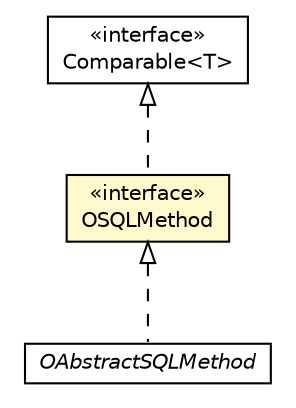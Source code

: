 #!/usr/local/bin/dot
#
# Class diagram 
# Generated by UMLGraph version R5_6-24-gf6e263 (http://www.umlgraph.org/)
#

digraph G {
	edge [fontname="Helvetica",fontsize=10,labelfontname="Helvetica",labelfontsize=10];
	node [fontname="Helvetica",fontsize=10,shape=plaintext];
	nodesep=0.25;
	ranksep=0.5;
	// com.orientechnologies.orient.core.sql.method.OSQLMethod
	c3427067 [label=<<table title="com.orientechnologies.orient.core.sql.method.OSQLMethod" border="0" cellborder="1" cellspacing="0" cellpadding="2" port="p" bgcolor="lemonChiffon" href="./OSQLMethod.html">
		<tr><td><table border="0" cellspacing="0" cellpadding="1">
<tr><td align="center" balign="center"> &#171;interface&#187; </td></tr>
<tr><td align="center" balign="center"> OSQLMethod </td></tr>
		</table></td></tr>
		</table>>, URL="./OSQLMethod.html", fontname="Helvetica", fontcolor="black", fontsize=10.0];
	// com.orientechnologies.orient.core.sql.method.misc.OAbstractSQLMethod
	c3427082 [label=<<table title="com.orientechnologies.orient.core.sql.method.misc.OAbstractSQLMethod" border="0" cellborder="1" cellspacing="0" cellpadding="2" port="p" href="./misc/OAbstractSQLMethod.html">
		<tr><td><table border="0" cellspacing="0" cellpadding="1">
<tr><td align="center" balign="center"><font face="Helvetica-Oblique"> OAbstractSQLMethod </font></td></tr>
		</table></td></tr>
		</table>>, URL="./misc/OAbstractSQLMethod.html", fontname="Helvetica", fontcolor="black", fontsize=10.0];
	//com.orientechnologies.orient.core.sql.method.OSQLMethod implements java.lang.Comparable<T>
	c3428293:p -> c3427067:p [dir=back,arrowtail=empty,style=dashed];
	//com.orientechnologies.orient.core.sql.method.misc.OAbstractSQLMethod implements com.orientechnologies.orient.core.sql.method.OSQLMethod
	c3427067:p -> c3427082:p [dir=back,arrowtail=empty,style=dashed];
	// java.lang.Comparable<T>
	c3428293 [label=<<table title="java.lang.Comparable" border="0" cellborder="1" cellspacing="0" cellpadding="2" port="p" href="http://java.sun.com/j2se/1.4.2/docs/api/java/lang/Comparable.html">
		<tr><td><table border="0" cellspacing="0" cellpadding="1">
<tr><td align="center" balign="center"> &#171;interface&#187; </td></tr>
<tr><td align="center" balign="center"> Comparable&lt;T&gt; </td></tr>
		</table></td></tr>
		</table>>, URL="http://java.sun.com/j2se/1.4.2/docs/api/java/lang/Comparable.html", fontname="Helvetica", fontcolor="black", fontsize=10.0];
}

